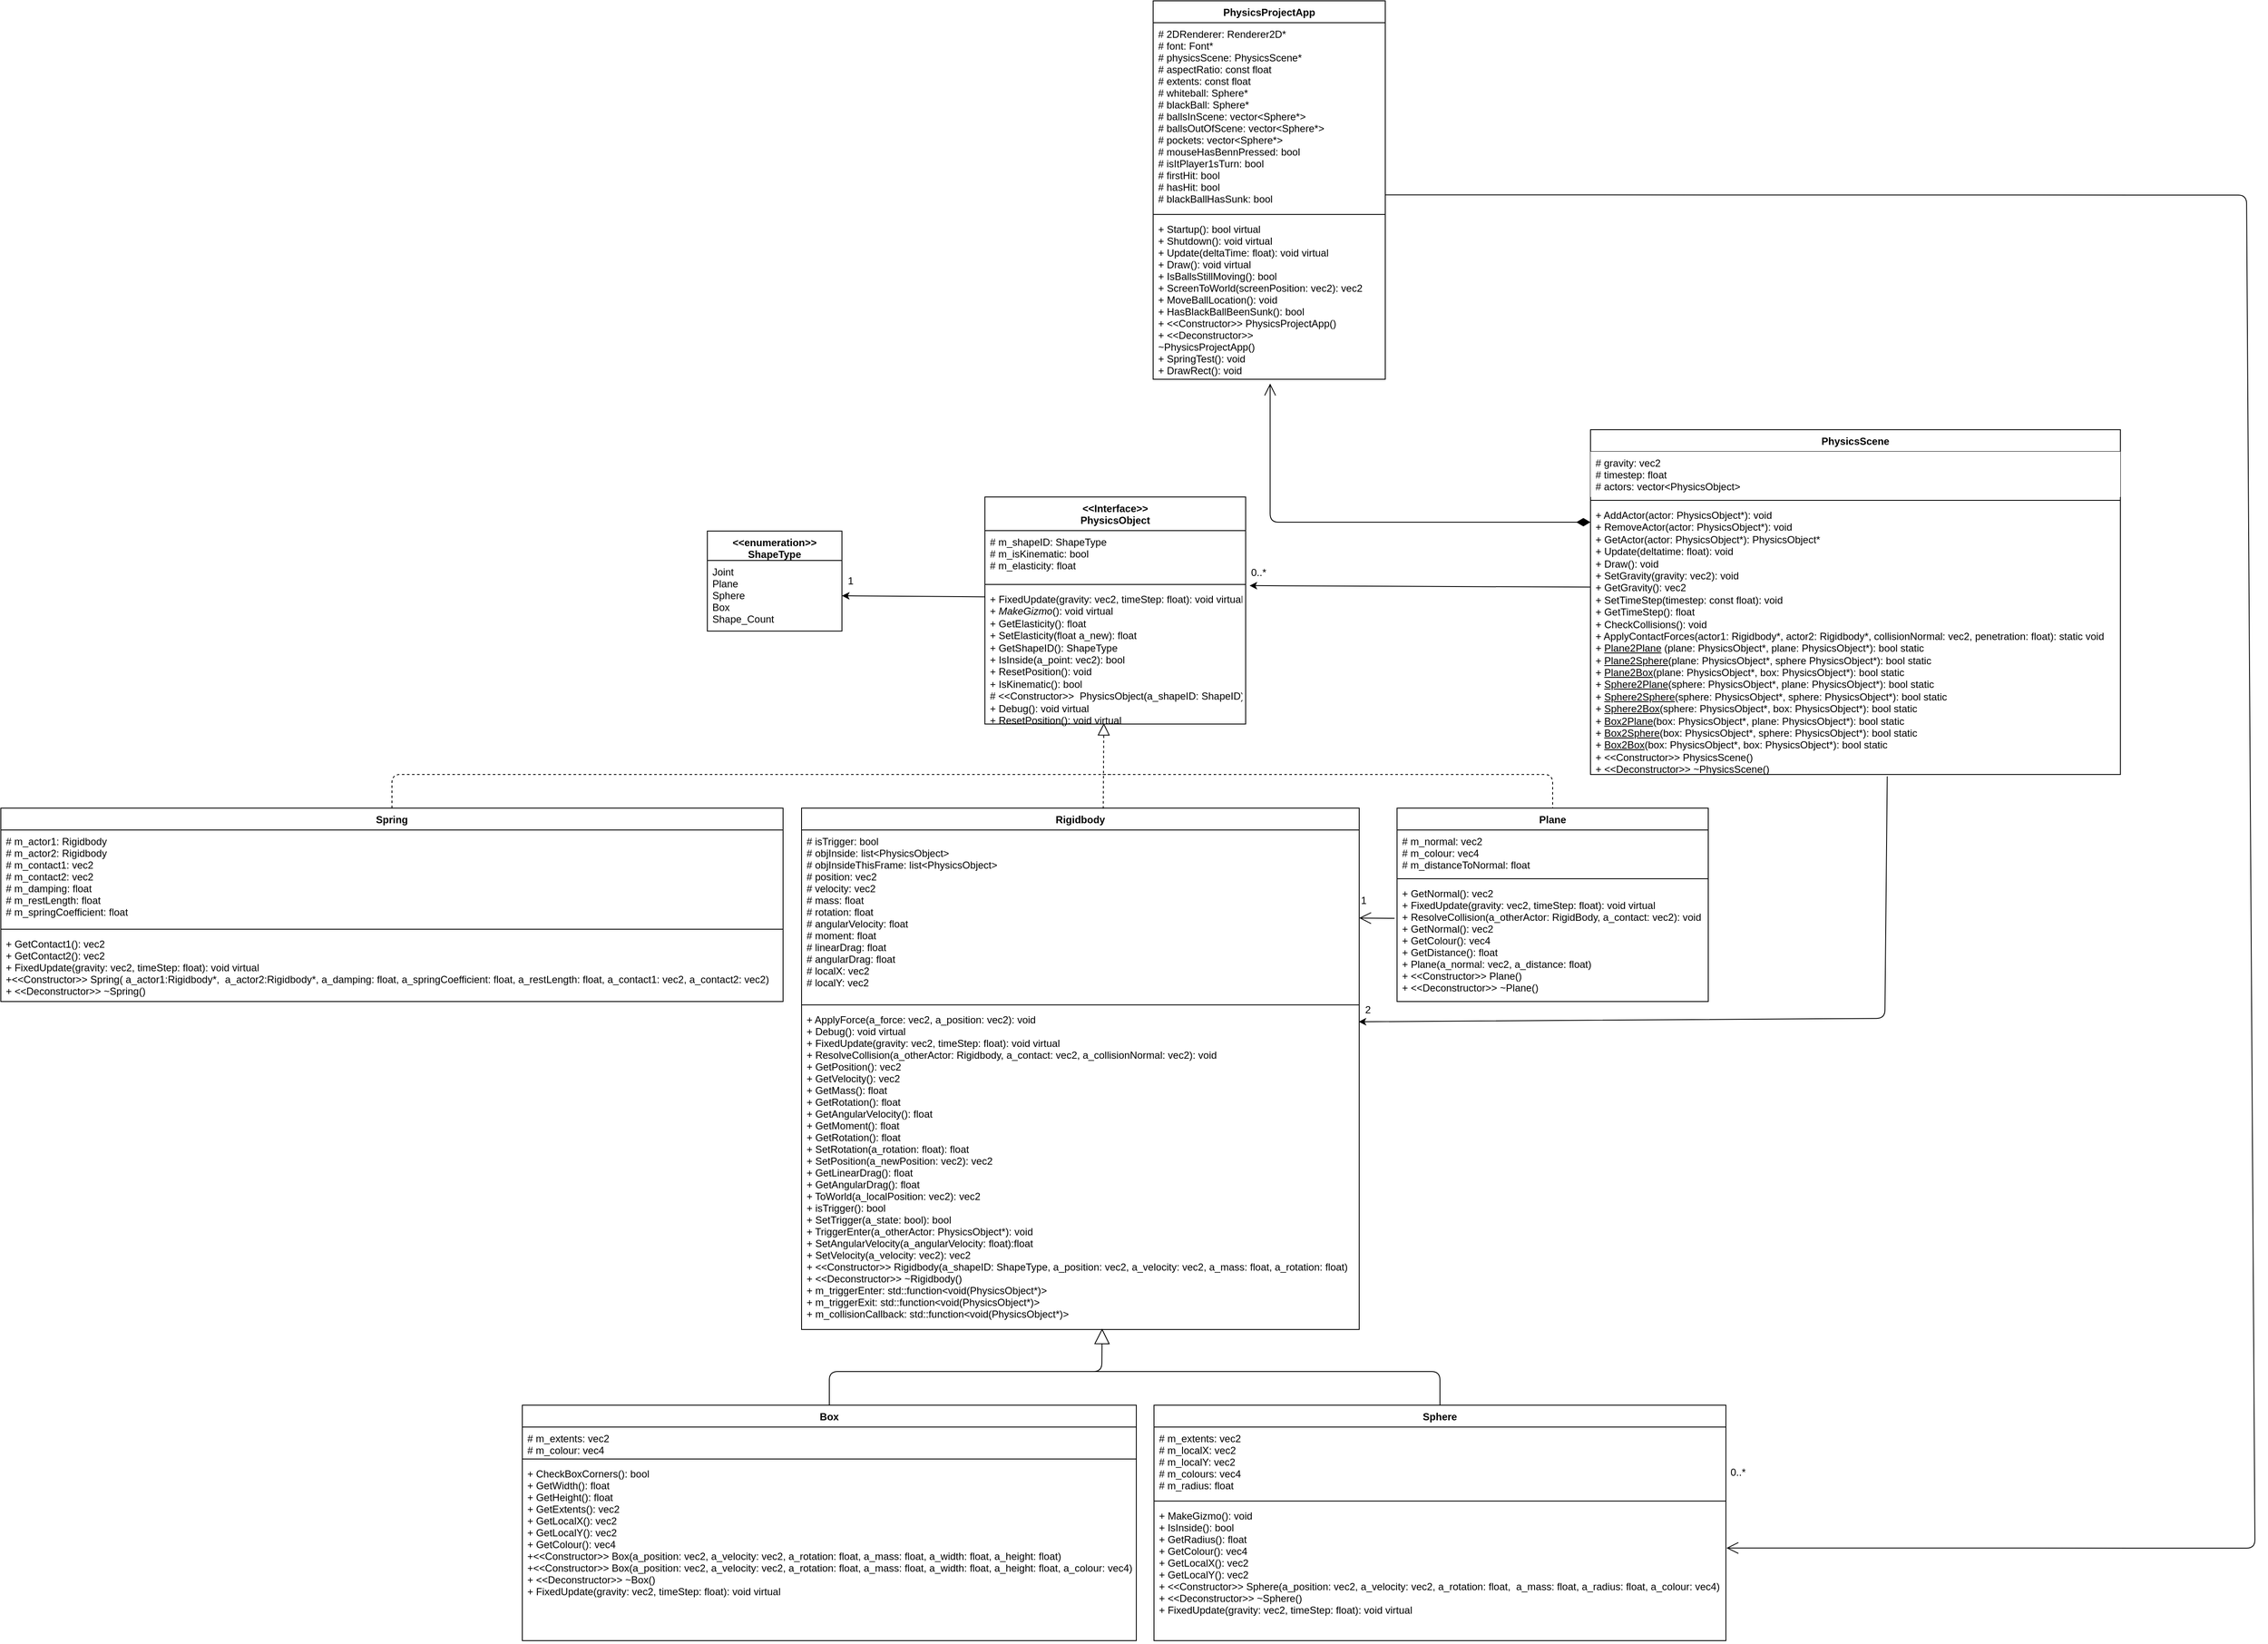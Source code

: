 <mxfile version="14.4.2" type="github">
  <diagram id="2biwBjbahT85dRKi6ixM" name="Page-1">
    <mxGraphModel dx="1808" dy="1717" grid="1" gridSize="10" guides="1" tooltips="1" connect="1" arrows="1" fold="1" page="1" pageScale="1" pageWidth="827" pageHeight="1169" math="0" shadow="0">
      <root>
        <mxCell id="0" />
        <mxCell id="1" parent="0" />
        <mxCell id="vZ9UbWL4CDNbCzjpSIzU-1" value="&lt;&lt;Interface&gt;&gt;&#xa;PhysicsObject" style="swimlane;fontStyle=1;align=center;verticalAlign=top;childLayout=stackLayout;horizontal=1;startSize=40;horizontalStack=0;resizeParent=1;resizeParentMax=0;resizeLast=0;collapsible=1;marginBottom=0;" parent="1" vertex="1">
          <mxGeometry x="360" y="40" width="310" height="270" as="geometry">
            <mxRectangle x="360" y="120" width="120" height="30" as="alternateBounds" />
          </mxGeometry>
        </mxCell>
        <mxCell id="vZ9UbWL4CDNbCzjpSIzU-2" value="# m_shapeID: ShapeType&#xa;# m_isKinematic: bool&#xa;# m_elasticity: float" style="text;strokeColor=none;fillColor=none;align=left;verticalAlign=top;spacingLeft=4;spacingRight=4;overflow=hidden;rotatable=0;points=[[0,0.5],[1,0.5]];portConstraint=eastwest;" parent="vZ9UbWL4CDNbCzjpSIzU-1" vertex="1">
          <mxGeometry y="40" width="310" height="60" as="geometry" />
        </mxCell>
        <mxCell id="vZ9UbWL4CDNbCzjpSIzU-3" value="" style="line;strokeWidth=1;fillColor=none;align=left;verticalAlign=middle;spacingTop=-1;spacingLeft=3;spacingRight=3;rotatable=0;labelPosition=right;points=[];portConstraint=eastwest;" parent="vZ9UbWL4CDNbCzjpSIzU-1" vertex="1">
          <mxGeometry y="100" width="310" height="8" as="geometry" />
        </mxCell>
        <mxCell id="vZ9UbWL4CDNbCzjpSIzU-4" value="+ FixedUpdate(gravity: vec2, timeStep: float): void virtual&lt;br&gt;+ &lt;i&gt;MakeGizmo&lt;/i&gt;(): void virtual&lt;br&gt;+ GetElasticity(): float&lt;br&gt;+ SetElasticity(float a_new): float&lt;br&gt;+ GetShapeID(): ShapeType&lt;br&gt;+ IsInside(a_point: vec2): bool&lt;br&gt;+ ResetPosition(): void&lt;br&gt;+ IsKinematic(): bool&lt;br&gt;# &amp;lt;&amp;lt;Constructor&amp;gt;&amp;gt;&amp;nbsp;&amp;nbsp;PhysicsObject(a_shapeID: ShapeID)&lt;br&gt;+ Debug(): void virtual&lt;br&gt;+ ResetPosition(): void virtual" style="text;strokeColor=none;fillColor=none;align=left;verticalAlign=top;spacingLeft=4;spacingRight=4;overflow=hidden;rotatable=0;points=[[0,0.5],[1,0.5]];portConstraint=eastwest;html=1;" parent="vZ9UbWL4CDNbCzjpSIzU-1" vertex="1">
          <mxGeometry y="108" width="310" height="162" as="geometry" />
        </mxCell>
        <mxCell id="jiQypm9qZ_a_5QQD7qSU-1" value="Plane" style="swimlane;fontStyle=1;align=center;verticalAlign=top;childLayout=stackLayout;horizontal=1;startSize=26;horizontalStack=0;resizeParent=1;resizeParentMax=0;resizeLast=0;collapsible=1;marginBottom=0;" parent="1" vertex="1">
          <mxGeometry x="850" y="410" width="370" height="230" as="geometry">
            <mxRectangle x="80" y="690" width="60" height="26" as="alternateBounds" />
          </mxGeometry>
        </mxCell>
        <mxCell id="jiQypm9qZ_a_5QQD7qSU-2" value="# m_normal: vec2&#xa;# m_colour: vec4&#xa;# m_distanceToNormal: float" style="text;strokeColor=none;fillColor=none;align=left;verticalAlign=top;spacingLeft=4;spacingRight=4;overflow=hidden;rotatable=0;points=[[0,0.5],[1,0.5]];portConstraint=eastwest;" parent="jiQypm9qZ_a_5QQD7qSU-1" vertex="1">
          <mxGeometry y="26" width="370" height="54" as="geometry" />
        </mxCell>
        <mxCell id="jiQypm9qZ_a_5QQD7qSU-3" value="" style="line;strokeWidth=1;fillColor=none;align=left;verticalAlign=middle;spacingTop=-1;spacingLeft=3;spacingRight=3;rotatable=0;labelPosition=right;points=[];portConstraint=eastwest;" parent="jiQypm9qZ_a_5QQD7qSU-1" vertex="1">
          <mxGeometry y="80" width="370" height="8" as="geometry" />
        </mxCell>
        <mxCell id="jiQypm9qZ_a_5QQD7qSU-4" value="+ GetNormal(): vec2&#xa;+ FixedUpdate(gravity: vec2, timeStep: float): void virtual&#xa;+ ResolveCollision(a_otherActor: RigidBody, a_contact: vec2): void&#xa;+ GetNormal(): vec2&#xa;+ GetColour(): vec4&#xa;+ GetDistance(): float&#xa;+ Plane(a_normal: vec2, a_distance: float)&#xa;+ &lt;&lt;Constructor&gt;&gt; Plane()&#xa;+ &lt;&lt;Deconstructor&gt;&gt; ~Plane()&#xa;&#xa;" style="text;strokeColor=none;fillColor=none;align=left;verticalAlign=top;spacingLeft=4;spacingRight=4;overflow=hidden;rotatable=0;points=[[0,0.5],[1,0.5]];portConstraint=eastwest;" parent="jiQypm9qZ_a_5QQD7qSU-1" vertex="1">
          <mxGeometry y="88" width="370" height="142" as="geometry" />
        </mxCell>
        <mxCell id="jiQypm9qZ_a_5QQD7qSU-6" value="Rigidbody" style="swimlane;fontStyle=1;align=center;verticalAlign=top;childLayout=stackLayout;horizontal=1;startSize=26;horizontalStack=0;resizeParent=1;resizeParentMax=0;resizeLast=0;collapsible=1;marginBottom=0;" parent="1" vertex="1">
          <mxGeometry x="142" y="410" width="663" height="620" as="geometry" />
        </mxCell>
        <mxCell id="jiQypm9qZ_a_5QQD7qSU-7" value="# isTrigger: bool&#xa;# objInside: list&lt;PhysicsObject&gt;&#xa;# objInsideThisFrame: list&lt;PhysicsObject&gt;&#xa;# position: vec2&#xa;# velocity: vec2&#xa;# mass: float&#xa;# rotation: float&#xa;# angularVelocity: float&#xa;# moment: float&#xa;# linearDrag: float&#xa;# angularDrag: float&#xa;# localX: vec2&#xa;# localY: vec2" style="text;strokeColor=none;fillColor=none;align=left;verticalAlign=top;spacingLeft=4;spacingRight=4;overflow=hidden;rotatable=0;points=[[0,0.5],[1,0.5]];portConstraint=eastwest;" parent="jiQypm9qZ_a_5QQD7qSU-6" vertex="1">
          <mxGeometry y="26" width="663" height="204" as="geometry" />
        </mxCell>
        <mxCell id="jiQypm9qZ_a_5QQD7qSU-8" value="" style="line;strokeWidth=1;fillColor=none;align=left;verticalAlign=middle;spacingTop=-1;spacingLeft=3;spacingRight=3;rotatable=0;labelPosition=right;points=[];portConstraint=eastwest;" parent="jiQypm9qZ_a_5QQD7qSU-6" vertex="1">
          <mxGeometry y="230" width="663" height="8" as="geometry" />
        </mxCell>
        <mxCell id="jiQypm9qZ_a_5QQD7qSU-9" value="+ ApplyForce(a_force: vec2, a_position: vec2): void&#xa;+ Debug(): void virtual  &#xa;+ FixedUpdate(gravity: vec2, timeStep: float): void virtual&#xa;+ ResolveCollision(a_otherActor: Rigidbody, a_contact: vec2, a_collisionNormal: vec2): void&#xa;+ GetPosition(): vec2&#xa;+ GetVelocity(): vec2&#xa;+ GetMass(): float&#xa;+ GetRotation(): float&#xa;+ GetAngularVelocity(): float&#xa;+ GetMoment(): float&#xa;+ GetRotation(): float&#xa;+ SetRotation(a_rotation: float): float&#xa;+ SetPosition(a_newPosition: vec2): vec2&#xa;+ GetLinearDrag(): float&#xa;+ GetAngularDrag(): float&#xa;+ ToWorld(a_localPosition: vec2): vec2&#xa;+ isTrigger(): bool&#xa;+ SetTrigger(a_state: bool): bool&#xa;+ TriggerEnter(a_otherActor: PhysicsObject*): void&#xa;+ SetAngularVelocity(a_angularVelocity: float):float&#xa;+ SetVelocity(a_velocity: vec2): vec2&#xa;+ &lt;&lt;Constructor&gt;&gt; Rigidbody(a_shapeID: ShapeType, a_position: vec2, a_velocity: vec2, a_mass: float, a_rotation: float)&#xa;+ &lt;&lt;Deconstructor&gt;&gt; ~Rigidbody()&#xa;+ m_triggerEnter: std::function&lt;void(PhysicsObject*)&gt; &#xa;+ m_triggerExit: std::function&lt;void(PhysicsObject*)&gt;&#xa;+ m_collisionCallback: std::function&lt;void(PhysicsObject*)&gt;&#xa;" style="text;strokeColor=none;fillColor=none;align=left;verticalAlign=top;spacingLeft=4;spacingRight=4;overflow=hidden;rotatable=0;points=[[0,0.5],[1,0.5]];portConstraint=eastwest;" parent="jiQypm9qZ_a_5QQD7qSU-6" vertex="1">
          <mxGeometry y="238" width="663" height="382" as="geometry" />
        </mxCell>
        <mxCell id="jiQypm9qZ_a_5QQD7qSU-12" value="" style="endArrow=block;dashed=1;endFill=0;endSize=12;html=1;exitX=0.541;exitY=0.001;exitDx=0;exitDy=0;entryX=0.456;entryY=0.994;entryDx=0;entryDy=0;entryPerimeter=0;exitPerimeter=0;" parent="1" source="jiQypm9qZ_a_5QQD7qSU-6" target="vZ9UbWL4CDNbCzjpSIzU-4" edge="1">
          <mxGeometry width="160" relative="1" as="geometry">
            <mxPoint x="260" y="370" as="sourcePoint" />
            <mxPoint x="495" y="280" as="targetPoint" />
          </mxGeometry>
        </mxCell>
        <mxCell id="jiQypm9qZ_a_5QQD7qSU-14" value="Box" style="swimlane;fontStyle=1;align=center;verticalAlign=top;childLayout=stackLayout;horizontal=1;startSize=26;horizontalStack=0;resizeParent=1;resizeParentMax=0;resizeLast=0;collapsible=1;marginBottom=0;" parent="1" vertex="1">
          <mxGeometry x="-190" y="1120" width="730" height="280" as="geometry" />
        </mxCell>
        <mxCell id="jiQypm9qZ_a_5QQD7qSU-15" value="# m_extents: vec2&#xa;# m_colour: vec4" style="text;strokeColor=none;fillColor=none;align=left;verticalAlign=top;spacingLeft=4;spacingRight=4;overflow=hidden;rotatable=0;points=[[0,0.5],[1,0.5]];portConstraint=eastwest;" parent="jiQypm9qZ_a_5QQD7qSU-14" vertex="1">
          <mxGeometry y="26" width="730" height="34" as="geometry" />
        </mxCell>
        <mxCell id="jiQypm9qZ_a_5QQD7qSU-16" value="" style="line;strokeWidth=1;fillColor=none;align=left;verticalAlign=middle;spacingTop=-1;spacingLeft=3;spacingRight=3;rotatable=0;labelPosition=right;points=[];portConstraint=eastwest;" parent="jiQypm9qZ_a_5QQD7qSU-14" vertex="1">
          <mxGeometry y="60" width="730" height="8" as="geometry" />
        </mxCell>
        <mxCell id="jiQypm9qZ_a_5QQD7qSU-17" value="+ CheckBoxCorners(): bool&#xa;+ GetWidth(): float&#xa;+ GetHeight(): float&#xa;+ GetExtents(): vec2&#xa;+ GetLocalX(): vec2&#xa;+ GetLocalY(): vec2&#xa;+ GetColour(): vec4&#xa;+&lt;&lt;Constructor&gt;&gt; Box(a_position: vec2, a_velocity: vec2, a_rotation: float, a_mass: float, a_width: float, a_height: float)&#xa;+&lt;&lt;Constructor&gt;&gt; Box(a_position: vec2, a_velocity: vec2, a_rotation: float, a_mass: float, a_width: float, a_height: float, a_colour: vec4)&#xa;+ &lt;&lt;Deconstructor&gt;&gt; ~Box()&#xa;+ FixedUpdate(gravity: vec2, timeStep: float): void virtual" style="text;strokeColor=none;fillColor=none;align=left;verticalAlign=top;spacingLeft=4;spacingRight=4;overflow=hidden;rotatable=0;points=[[0,0.5],[1,0.5]];portConstraint=eastwest;" parent="jiQypm9qZ_a_5QQD7qSU-14" vertex="1">
          <mxGeometry y="68" width="730" height="212" as="geometry" />
        </mxCell>
        <mxCell id="jiQypm9qZ_a_5QQD7qSU-18" value="Sphere" style="swimlane;fontStyle=1;align=center;verticalAlign=top;childLayout=stackLayout;horizontal=1;startSize=26;horizontalStack=0;resizeParent=1;resizeParentMax=0;resizeLast=0;collapsible=1;marginBottom=0;" parent="1" vertex="1">
          <mxGeometry x="561" y="1120" width="680" height="280" as="geometry" />
        </mxCell>
        <mxCell id="jiQypm9qZ_a_5QQD7qSU-19" value="# m_extents: vec2&#xa;# m_localX: vec2&#xa;# m_localY: vec2&#xa;# m_colours: vec4&#xa;# m_radius: float" style="text;strokeColor=none;fillColor=none;align=left;verticalAlign=top;spacingLeft=4;spacingRight=4;overflow=hidden;rotatable=0;points=[[0,0.5],[1,0.5]];portConstraint=eastwest;" parent="jiQypm9qZ_a_5QQD7qSU-18" vertex="1">
          <mxGeometry y="26" width="680" height="84" as="geometry" />
        </mxCell>
        <mxCell id="jiQypm9qZ_a_5QQD7qSU-20" value="" style="line;strokeWidth=1;fillColor=none;align=left;verticalAlign=middle;spacingTop=-1;spacingLeft=3;spacingRight=3;rotatable=0;labelPosition=right;points=[];portConstraint=eastwest;" parent="jiQypm9qZ_a_5QQD7qSU-18" vertex="1">
          <mxGeometry y="110" width="680" height="8" as="geometry" />
        </mxCell>
        <mxCell id="jiQypm9qZ_a_5QQD7qSU-21" value="+ MakeGizmo(): void&#xa;+ IsInside(): bool&#xa;+ GetRadius(): float&#xa;+ GetColour(): vec4&#xa;+ GetLocalX(): vec2&#xa;+ GetLocalY(): vec2&#xa;+ &lt;&lt;Constructor&gt;&gt; Sphere(a_position: vec2, a_velocity: vec2, a_rotation: float,  a_mass: float, a_radius: float, a_colour: vec4)&#xa;+ &lt;&lt;Deconstructor&gt;&gt; ~Sphere()&#xa;+ FixedUpdate(gravity: vec2, timeStep: float): void virtual" style="text;strokeColor=none;fillColor=none;align=left;verticalAlign=top;spacingLeft=4;spacingRight=4;overflow=hidden;rotatable=0;points=[[0,0.5],[1,0.5]];portConstraint=eastwest;" parent="jiQypm9qZ_a_5QQD7qSU-18" vertex="1">
          <mxGeometry y="118" width="680" height="162" as="geometry" />
        </mxCell>
        <mxCell id="jiQypm9qZ_a_5QQD7qSU-22" value="Spring" style="swimlane;fontStyle=1;align=center;verticalAlign=top;childLayout=stackLayout;horizontal=1;startSize=26;horizontalStack=0;resizeParent=1;resizeParentMax=0;resizeLast=0;collapsible=1;marginBottom=0;" parent="1" vertex="1">
          <mxGeometry x="-810" y="410" width="930" height="230" as="geometry" />
        </mxCell>
        <mxCell id="jiQypm9qZ_a_5QQD7qSU-23" value="# m_actor1: Rigidbody&#xa;# m_actor2: Rigidbody&#xa;# m_contact1: vec2&#xa;# m_contact2: vec2&#xa;# m_damping: float&#xa;# m_restLength: float&#xa;# m_springCoefficient: float" style="text;strokeColor=none;fillColor=none;align=left;verticalAlign=top;spacingLeft=4;spacingRight=4;overflow=hidden;rotatable=0;points=[[0,0.5],[1,0.5]];portConstraint=eastwest;" parent="jiQypm9qZ_a_5QQD7qSU-22" vertex="1">
          <mxGeometry y="26" width="930" height="114" as="geometry" />
        </mxCell>
        <mxCell id="jiQypm9qZ_a_5QQD7qSU-24" value="" style="line;strokeWidth=1;fillColor=none;align=left;verticalAlign=middle;spacingTop=-1;spacingLeft=3;spacingRight=3;rotatable=0;labelPosition=right;points=[];portConstraint=eastwest;" parent="jiQypm9qZ_a_5QQD7qSU-22" vertex="1">
          <mxGeometry y="140" width="930" height="8" as="geometry" />
        </mxCell>
        <mxCell id="jiQypm9qZ_a_5QQD7qSU-25" value="+ GetContact1(): vec2&#xa;+ GetContact2(): vec2&#xa;+ FixedUpdate(gravity: vec2, timeStep: float): void virtual&#xa;+&lt;&lt;Constructor&gt;&gt; Spring( a_actor1:Rigidbody*,  a_actor2:Rigidbody*, a_damping: float, a_springCoefficient: float, a_restLength: float, a_contact1: vec2, a_contact2: vec2)&#xa;+ &lt;&lt;Deconstructor&gt;&gt; ~Spring()" style="text;strokeColor=none;fillColor=none;align=left;verticalAlign=top;spacingLeft=4;spacingRight=4;overflow=hidden;rotatable=0;points=[[0,0.5],[1,0.5]];portConstraint=eastwest;" parent="jiQypm9qZ_a_5QQD7qSU-22" vertex="1">
          <mxGeometry y="148" width="930" height="82" as="geometry" />
        </mxCell>
        <mxCell id="jiQypm9qZ_a_5QQD7qSU-26" value="" style="endArrow=none;dashed=1;html=1;entryX=0.5;entryY=0;entryDx=0;entryDy=0;" parent="1" target="jiQypm9qZ_a_5QQD7qSU-1" edge="1">
          <mxGeometry width="50" height="50" relative="1" as="geometry">
            <mxPoint x="500" y="370" as="sourcePoint" />
            <mxPoint x="690" y="320" as="targetPoint" />
            <Array as="points">
              <mxPoint x="870" y="370" />
              <mxPoint x="985" y="370" />
              <mxPoint x="1035" y="370" />
            </Array>
          </mxGeometry>
        </mxCell>
        <mxCell id="jiQypm9qZ_a_5QQD7qSU-27" value="" style="endArrow=none;dashed=1;html=1;exitX=0.5;exitY=0;exitDx=0;exitDy=0;" parent="1" source="jiQypm9qZ_a_5QQD7qSU-22" edge="1">
          <mxGeometry width="50" height="50" relative="1" as="geometry">
            <mxPoint x="-150" y="340" as="sourcePoint" />
            <mxPoint x="510" y="370" as="targetPoint" />
            <Array as="points">
              <mxPoint x="-345" y="370" />
              <mxPoint x="240" y="370" />
            </Array>
          </mxGeometry>
        </mxCell>
        <mxCell id="jiQypm9qZ_a_5QQD7qSU-35" value="PhysicsScene" style="swimlane;fontStyle=1;align=center;verticalAlign=top;childLayout=stackLayout;horizontal=1;startSize=26;horizontalStack=0;resizeParent=1;resizeParentMax=0;resizeLast=0;collapsible=1;marginBottom=0;" parent="1" vertex="1">
          <mxGeometry x="1080" y="-40" width="630" height="410" as="geometry" />
        </mxCell>
        <mxCell id="jiQypm9qZ_a_5QQD7qSU-36" value="# gravity: vec2&#xa;# timestep: float&#xa;# actors: vector&lt;PhysicsObject&gt;" style="text;strokeColor=none;align=left;verticalAlign=top;spacingLeft=4;spacingRight=4;overflow=hidden;rotatable=0;points=[[0,0.5],[1,0.5]];portConstraint=eastwest;fillColor=#ffffff;" parent="jiQypm9qZ_a_5QQD7qSU-35" vertex="1">
          <mxGeometry y="26" width="630" height="54" as="geometry" />
        </mxCell>
        <mxCell id="jiQypm9qZ_a_5QQD7qSU-37" value="" style="line;strokeWidth=1;fillColor=none;align=left;verticalAlign=middle;spacingTop=-1;spacingLeft=3;spacingRight=3;rotatable=0;labelPosition=right;points=[];portConstraint=eastwest;" parent="jiQypm9qZ_a_5QQD7qSU-35" vertex="1">
          <mxGeometry y="80" width="630" height="8" as="geometry" />
        </mxCell>
        <mxCell id="jiQypm9qZ_a_5QQD7qSU-38" value="+ AddActor(actor: PhysicsObject*): void&lt;br&gt;+ RemoveActor(actor: PhysicsObject*): void&lt;br&gt;+ GetActor(actor: PhysicsObject*): PhysicsObject*&lt;br&gt;+ Update(deltatime: float): void&lt;br&gt;+ Draw(): void&lt;br&gt;+ SetGravity(gravity: vec2): void&lt;br&gt;+ GetGravity(): vec2&lt;br&gt;+ SetTimeStep(timestep: const float): void&lt;br&gt;+ GetTimeStep(): float&lt;br&gt;+ CheckCollisions(): void&lt;br&gt;+ ApplyContactForces(actor1: Rigidbody*, actor2: Rigidbody*, collisionNormal: vec2, penetration: float): static void&lt;br&gt;+ &lt;u&gt;Plane2Plane&lt;/u&gt; (plane: PhysicsObject*, plane: PhysicsObject*): bool static&lt;br&gt;+ &lt;u&gt;Plane2Sphere&lt;/u&gt;(plane: PhysicsObject*, sphere PhysicsObject*): bool static&lt;br&gt;+ &lt;u&gt;Plane2Box&lt;/u&gt;(plane: PhysicsObject*, box: PhysicsObject*): bool static&lt;br&gt;+ &lt;u&gt;Sphere2Plane&lt;/u&gt;(sphere: PhysicsObject*, plane: PhysicsObject*): bool static&lt;br&gt;+ &lt;u&gt;Sphere2Sphere&lt;/u&gt;(sphere: PhysicsObject*, sphere: PhysicsObject*): bool static&lt;br&gt;+ &lt;u&gt;Sphere2Box&lt;/u&gt;(sphere: PhysicsObject*, box: PhysicsObject*): bool static&lt;br&gt;+ &lt;u&gt;Box2Plane&lt;/u&gt;(box: PhysicsObject*, plane: PhysicsObject*): bool static&lt;br&gt;+ &lt;u&gt;Box2Sphere&lt;/u&gt;(box: PhysicsObject*, sphere: PhysicsObject*): bool static&lt;br&gt;+ &lt;u&gt;Box2Box&lt;/u&gt;(box: PhysicsObject*, box: PhysicsObject*): bool static&lt;br&gt;+ &amp;lt;&amp;lt;Constructor&amp;gt;&amp;gt;&amp;nbsp;PhysicsScene()&lt;br&gt;+ &amp;lt;&amp;lt;Deconstructor&amp;gt;&amp;gt;&amp;nbsp;~PhysicsScene()" style="text;strokeColor=none;fillColor=none;align=left;verticalAlign=top;spacingLeft=4;spacingRight=4;overflow=hidden;rotatable=0;points=[[0,0.5],[1,0.5]];portConstraint=eastwest;html=1;" parent="jiQypm9qZ_a_5QQD7qSU-35" vertex="1">
          <mxGeometry y="88" width="630" height="322" as="geometry" />
        </mxCell>
        <mxCell id="jiQypm9qZ_a_5QQD7qSU-50" value="0..*" style="text;html=1;align=center;verticalAlign=middle;resizable=0;points=[];autosize=1;" parent="1" vertex="1">
          <mxGeometry x="670" y="120" width="30" height="20" as="geometry" />
        </mxCell>
        <mxCell id="JaaOdM7VLBoOAJ5RZiwS-1" value="PhysicsProjectApp" style="swimlane;fontStyle=1;align=center;verticalAlign=top;childLayout=stackLayout;horizontal=1;startSize=26;horizontalStack=0;resizeParent=1;resizeParentMax=0;resizeLast=0;collapsible=1;marginBottom=0;" parent="1" vertex="1">
          <mxGeometry x="560" y="-550" width="276" height="450" as="geometry" />
        </mxCell>
        <mxCell id="JaaOdM7VLBoOAJ5RZiwS-2" value="# 2DRenderer: Renderer2D*&#xa;# font: Font*&#xa;# physicsScene: PhysicsScene*&#xa;# aspectRatio: const float&#xa;# extents: const float&#xa;# whiteball: Sphere*&#xa;# blackBall: Sphere*&#xa;# ballsInScene: vector&lt;Sphere*&gt;&#xa;# ballsOutOfScene: vector&lt;Sphere*&gt;&#xa;# pockets: vector&lt;Sphere*&gt;&#xa;# mouseHasBennPressed: bool&#xa;# isItPlayer1sTurn: bool&#xa;# firstHit: bool&#xa;# hasHit: bool&#xa;# blackBallHasSunk: bool" style="text;strokeColor=none;fillColor=none;align=left;verticalAlign=top;spacingLeft=4;spacingRight=4;overflow=hidden;rotatable=0;points=[[0,0.5],[1,0.5]];portConstraint=eastwest;" parent="JaaOdM7VLBoOAJ5RZiwS-1" vertex="1">
          <mxGeometry y="26" width="276" height="224" as="geometry" />
        </mxCell>
        <mxCell id="JaaOdM7VLBoOAJ5RZiwS-3" value="" style="line;strokeWidth=1;fillColor=none;align=left;verticalAlign=middle;spacingTop=-1;spacingLeft=3;spacingRight=3;rotatable=0;labelPosition=right;points=[];portConstraint=eastwest;" parent="JaaOdM7VLBoOAJ5RZiwS-1" vertex="1">
          <mxGeometry y="250" width="276" height="8" as="geometry" />
        </mxCell>
        <mxCell id="JaaOdM7VLBoOAJ5RZiwS-4" value="+ Startup(): bool virtual&#xa;+ Shutdown(): void virtual&#xa;+ Update(deltaTime: float): void virtual&#xa;+ Draw(): void virtual&#xa;+ IsBallsStillMoving(): bool&#xa;+ ScreenToWorld(screenPosition: vec2): vec2&#xa;+ MoveBallLocation(): void&#xa;+ HasBlackBallBeenSunk(): bool&#xa;+ &lt;&lt;Constructor&gt;&gt; PhysicsProjectApp()&#xa;+ &lt;&lt;Deconstructor&gt;&gt; &#xa;~PhysicsProjectApp()&#xa;+ SpringTest(): void&#xa;+ DrawRect(): void&#xa;" style="text;strokeColor=none;fillColor=none;align=left;verticalAlign=top;spacingLeft=4;spacingRight=4;overflow=hidden;rotatable=0;points=[[0,0.5],[1,0.5]];portConstraint=eastwest;" parent="JaaOdM7VLBoOAJ5RZiwS-1" vertex="1">
          <mxGeometry y="258" width="276" height="192" as="geometry" />
        </mxCell>
        <mxCell id="90Oz9_I8ZvIty86JceLN-10" value="&lt;&lt;enumeration&gt;&gt;&#xa;ShapeType" style="swimlane;fontStyle=1;align=center;verticalAlign=top;childLayout=stackLayout;horizontal=1;startSize=35;horizontalStack=0;resizeParent=1;resizeParentMax=0;resizeLast=0;collapsible=1;marginBottom=0;" vertex="1" parent="1">
          <mxGeometry x="30" y="80.5" width="160" height="119" as="geometry" />
        </mxCell>
        <mxCell id="90Oz9_I8ZvIty86JceLN-11" value="Joint&#xa;Plane&#xa;Sphere&#xa;Box&#xa;Shape_Count" style="text;strokeColor=none;fillColor=none;align=left;verticalAlign=top;spacingLeft=4;spacingRight=4;overflow=hidden;rotatable=0;points=[[0,0.5],[1,0.5]];portConstraint=eastwest;" vertex="1" parent="90Oz9_I8ZvIty86JceLN-10">
          <mxGeometry y="35" width="160" height="84" as="geometry" />
        </mxCell>
        <mxCell id="90Oz9_I8ZvIty86JceLN-17" value="" style="endArrow=classic;html=1;exitX=-0.001;exitY=0.308;exitDx=0;exitDy=0;exitPerimeter=0;entryX=1.015;entryY=-0.016;entryDx=0;entryDy=0;entryPerimeter=0;" edge="1" parent="1" source="jiQypm9qZ_a_5QQD7qSU-38" target="vZ9UbWL4CDNbCzjpSIzU-4">
          <mxGeometry width="50" height="50" relative="1" as="geometry">
            <mxPoint x="930" y="180" as="sourcePoint" />
            <mxPoint x="840" y="200" as="targetPoint" />
          </mxGeometry>
        </mxCell>
        <mxCell id="90Oz9_I8ZvIty86JceLN-20" value="" style="endArrow=none;html=1;entryX=0.5;entryY=0;entryDx=0;entryDy=0;" edge="1" parent="1" target="jiQypm9qZ_a_5QQD7qSU-18">
          <mxGeometry width="50" height="50" relative="1" as="geometry">
            <mxPoint x="470" y="1080" as="sourcePoint" />
            <mxPoint x="750" y="970" as="targetPoint" />
            <Array as="points">
              <mxPoint x="901" y="1080" />
            </Array>
          </mxGeometry>
        </mxCell>
        <mxCell id="90Oz9_I8ZvIty86JceLN-21" value="" style="endArrow=block;endSize=16;endFill=0;html=1;exitX=0.5;exitY=0;exitDx=0;exitDy=0;entryX=0.539;entryY=0.997;entryDx=0;entryDy=0;entryPerimeter=0;" edge="1" parent="1" source="jiQypm9qZ_a_5QQD7qSU-14" target="jiQypm9qZ_a_5QQD7qSU-9">
          <mxGeometry width="160" relative="1" as="geometry">
            <mxPoint x="180" y="1010" as="sourcePoint" />
            <mxPoint x="340" y="1010" as="targetPoint" />
            <Array as="points">
              <mxPoint x="175" y="1080" />
              <mxPoint x="499" y="1080" />
            </Array>
          </mxGeometry>
        </mxCell>
        <mxCell id="90Oz9_I8ZvIty86JceLN-25" value="" style="endArrow=classic;html=1;exitX=-0.001;exitY=0.066;exitDx=0;exitDy=0;exitPerimeter=0;entryX=1;entryY=0.5;entryDx=0;entryDy=0;" edge="1" parent="1" source="vZ9UbWL4CDNbCzjpSIzU-4" target="90Oz9_I8ZvIty86JceLN-11">
          <mxGeometry width="50" height="50" relative="1" as="geometry">
            <mxPoint x="230" y="180" as="sourcePoint" />
            <mxPoint x="280" y="130" as="targetPoint" />
          </mxGeometry>
        </mxCell>
        <mxCell id="90Oz9_I8ZvIty86JceLN-28" value="" style="endArrow=open;endFill=1;endSize=12;html=1;exitX=0.998;exitY=0.914;exitDx=0;exitDy=0;exitPerimeter=0;entryX=1.001;entryY=0.32;entryDx=0;entryDy=0;entryPerimeter=0;" edge="1" parent="1" source="JaaOdM7VLBoOAJ5RZiwS-2" target="jiQypm9qZ_a_5QQD7qSU-21">
          <mxGeometry width="160" relative="1" as="geometry">
            <mxPoint x="1060" y="-320" as="sourcePoint" />
            <mxPoint x="1220" y="-320" as="targetPoint" />
            <Array as="points">
              <mxPoint x="1860" y="-319" />
              <mxPoint x="1870" y="1290" />
            </Array>
          </mxGeometry>
        </mxCell>
        <mxCell id="90Oz9_I8ZvIty86JceLN-29" value="0..*" style="text;html=1;align=center;verticalAlign=middle;resizable=0;points=[];autosize=1;" vertex="1" parent="1">
          <mxGeometry x="1240" y="1190" width="30" height="20" as="geometry" />
        </mxCell>
        <mxCell id="90Oz9_I8ZvIty86JceLN-31" value="" style="endArrow=classic;html=1;exitX=0.56;exitY=1.007;exitDx=0;exitDy=0;exitPerimeter=0;entryX=0.999;entryY=0.042;entryDx=0;entryDy=0;entryPerimeter=0;" edge="1" parent="1" source="jiQypm9qZ_a_5QQD7qSU-38" target="jiQypm9qZ_a_5QQD7qSU-9">
          <mxGeometry width="50" height="50" relative="1" as="geometry">
            <mxPoint x="1444.76" y="510.726" as="sourcePoint" />
            <mxPoint x="1130" y="509.278" as="targetPoint" />
            <Array as="points">
              <mxPoint x="1430" y="660" />
            </Array>
          </mxGeometry>
        </mxCell>
        <mxCell id="90Oz9_I8ZvIty86JceLN-32" value="2" style="text;html=1;align=center;verticalAlign=middle;resizable=0;points=[];autosize=1;" vertex="1" parent="1">
          <mxGeometry x="805" y="640" width="20" height="20" as="geometry" />
        </mxCell>
        <mxCell id="90Oz9_I8ZvIty86JceLN-33" value="" style="endArrow=open;html=1;endSize=12;startArrow=diamondThin;startSize=14;startFill=1;edgeStyle=orthogonalEdgeStyle;align=left;verticalAlign=bottom;entryX=0.504;entryY=1.027;entryDx=0;entryDy=0;entryPerimeter=0;" edge="1" parent="1" target="JaaOdM7VLBoOAJ5RZiwS-4">
          <mxGeometry x="-1" y="3" relative="1" as="geometry">
            <mxPoint x="1080" y="70" as="sourcePoint" />
            <mxPoint x="1330" y="-140" as="targetPoint" />
            <Array as="points">
              <mxPoint x="699" y="70" />
            </Array>
          </mxGeometry>
        </mxCell>
        <mxCell id="90Oz9_I8ZvIty86JceLN-34" value="" style="endArrow=open;endFill=1;endSize=12;html=1;exitX=-0.008;exitY=0.303;exitDx=0;exitDy=0;exitPerimeter=0;" edge="1" parent="1" source="jiQypm9qZ_a_5QQD7qSU-4" target="jiQypm9qZ_a_5QQD7qSU-7">
          <mxGeometry width="160" relative="1" as="geometry">
            <mxPoint x="840" y="528" as="sourcePoint" />
            <mxPoint x="960" y="680" as="targetPoint" />
          </mxGeometry>
        </mxCell>
        <mxCell id="90Oz9_I8ZvIty86JceLN-35" value="1" style="text;html=1;align=center;verticalAlign=middle;resizable=0;points=[];autosize=1;" vertex="1" parent="1">
          <mxGeometry x="190" y="130" width="20" height="20" as="geometry" />
        </mxCell>
        <mxCell id="90Oz9_I8ZvIty86JceLN-36" value="1" style="text;html=1;align=center;verticalAlign=middle;resizable=0;points=[];autosize=1;" vertex="1" parent="1">
          <mxGeometry x="800" y="510" width="20" height="20" as="geometry" />
        </mxCell>
      </root>
    </mxGraphModel>
  </diagram>
</mxfile>
